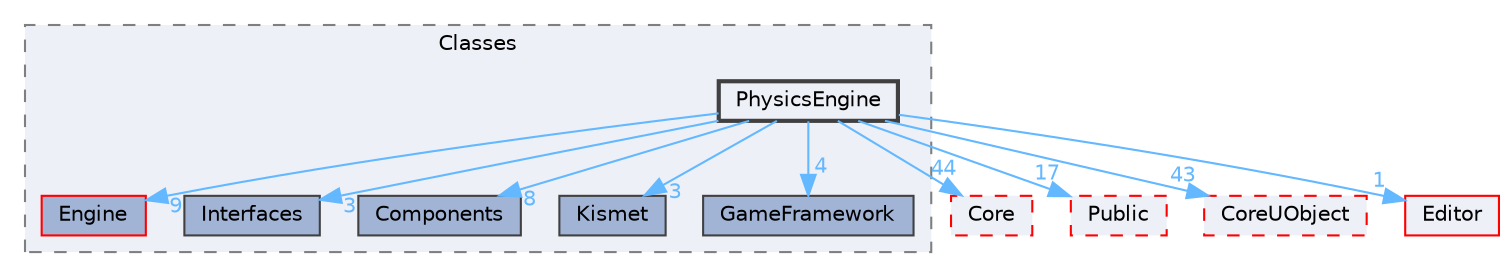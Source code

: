 digraph "PhysicsEngine"
{
 // INTERACTIVE_SVG=YES
 // LATEX_PDF_SIZE
  bgcolor="transparent";
  edge [fontname=Helvetica,fontsize=10,labelfontname=Helvetica,labelfontsize=10];
  node [fontname=Helvetica,fontsize=10,shape=box,height=0.2,width=0.4];
  compound=true
  subgraph clusterdir_0ed647eebe6ffcaa496d3842b7cec6ce {
    graph [ bgcolor="#edf0f7", pencolor="grey50", label="Classes", fontname=Helvetica,fontsize=10 style="filled,dashed", URL="dir_0ed647eebe6ffcaa496d3842b7cec6ce.html",tooltip=""]
  dir_275ee67e3d4a14e20f43a2d02c6b328e [label="Engine", fillcolor="#a2b4d6", color="red", style="filled", URL="dir_275ee67e3d4a14e20f43a2d02c6b328e.html",tooltip=""];
  dir_2ed3067d9b3f169ba2eba06d4647a8e1 [label="Interfaces", fillcolor="#a2b4d6", color="grey25", style="filled", URL="dir_2ed3067d9b3f169ba2eba06d4647a8e1.html",tooltip=""];
  dir_70f57afd45fa1634d302cabb4bd26e1c [label="Components", fillcolor="#a2b4d6", color="grey25", style="filled", URL="dir_70f57afd45fa1634d302cabb4bd26e1c.html",tooltip=""];
  dir_c6191ea5e1ad5e0f48baabd113f3bab7 [label="Kismet", fillcolor="#a2b4d6", color="grey25", style="filled", URL="dir_c6191ea5e1ad5e0f48baabd113f3bab7.html",tooltip=""];
  dir_cc939d8e7753f23591e1c275ea054aa8 [label="GameFramework", fillcolor="#a2b4d6", color="grey25", style="filled", URL="dir_cc939d8e7753f23591e1c275ea054aa8.html",tooltip=""];
  dir_99ee3656a9e7fa90de9e660e1975e358 [label="PhysicsEngine", fillcolor="#edf0f7", color="grey25", style="filled,bold", URL="dir_99ee3656a9e7fa90de9e660e1975e358.html",tooltip=""];
  }
  dir_0e6cddcc9caa1238c7f3774224afaa45 [label="Core", fillcolor="#edf0f7", color="red", style="filled,dashed", URL="dir_0e6cddcc9caa1238c7f3774224afaa45.html",tooltip=""];
  dir_1d06a51bfc871a6a1823440d0d72725c [label="Public", fillcolor="#edf0f7", color="red", style="filled,dashed", URL="dir_1d06a51bfc871a6a1823440d0d72725c.html",tooltip=""];
  dir_4c499e5e32e2b4479ad7e552df73eeae [label="CoreUObject", fillcolor="#edf0f7", color="red", style="filled,dashed", URL="dir_4c499e5e32e2b4479ad7e552df73eeae.html",tooltip=""];
  dir_b26507eead720464ba2ac6bbc6dcec5f [label="Editor", fillcolor="#edf0f7", color="red", style="filled", URL="dir_b26507eead720464ba2ac6bbc6dcec5f.html",tooltip=""];
  dir_99ee3656a9e7fa90de9e660e1975e358->dir_0e6cddcc9caa1238c7f3774224afaa45 [headlabel="44", labeldistance=1.5 headhref="dir_000736_000266.html" href="dir_000736_000266.html" color="steelblue1" fontcolor="steelblue1"];
  dir_99ee3656a9e7fa90de9e660e1975e358->dir_1d06a51bfc871a6a1823440d0d72725c [headlabel="17", labeldistance=1.5 headhref="dir_000736_000935.html" href="dir_000736_000935.html" color="steelblue1" fontcolor="steelblue1"];
  dir_99ee3656a9e7fa90de9e660e1975e358->dir_275ee67e3d4a14e20f43a2d02c6b328e [headlabel="9", labeldistance=1.5 headhref="dir_000736_000367.html" href="dir_000736_000367.html" color="steelblue1" fontcolor="steelblue1"];
  dir_99ee3656a9e7fa90de9e660e1975e358->dir_2ed3067d9b3f169ba2eba06d4647a8e1 [headlabel="3", labeldistance=1.5 headhref="dir_000736_000506.html" href="dir_000736_000506.html" color="steelblue1" fontcolor="steelblue1"];
  dir_99ee3656a9e7fa90de9e660e1975e358->dir_4c499e5e32e2b4479ad7e552df73eeae [headlabel="43", labeldistance=1.5 headhref="dir_000736_000268.html" href="dir_000736_000268.html" color="steelblue1" fontcolor="steelblue1"];
  dir_99ee3656a9e7fa90de9e660e1975e358->dir_70f57afd45fa1634d302cabb4bd26e1c [headlabel="8", labeldistance=1.5 headhref="dir_000736_000231.html" href="dir_000736_000231.html" color="steelblue1" fontcolor="steelblue1"];
  dir_99ee3656a9e7fa90de9e660e1975e358->dir_b26507eead720464ba2ac6bbc6dcec5f [headlabel="1", labeldistance=1.5 headhref="dir_000736_000357.html" href="dir_000736_000357.html" color="steelblue1" fontcolor="steelblue1"];
  dir_99ee3656a9e7fa90de9e660e1975e358->dir_c6191ea5e1ad5e0f48baabd113f3bab7 [headlabel="3", labeldistance=1.5 headhref="dir_000736_000548.html" href="dir_000736_000548.html" color="steelblue1" fontcolor="steelblue1"];
  dir_99ee3656a9e7fa90de9e660e1975e358->dir_cc939d8e7753f23591e1c275ea054aa8 [headlabel="4", labeldistance=1.5 headhref="dir_000736_000419.html" href="dir_000736_000419.html" color="steelblue1" fontcolor="steelblue1"];
}
